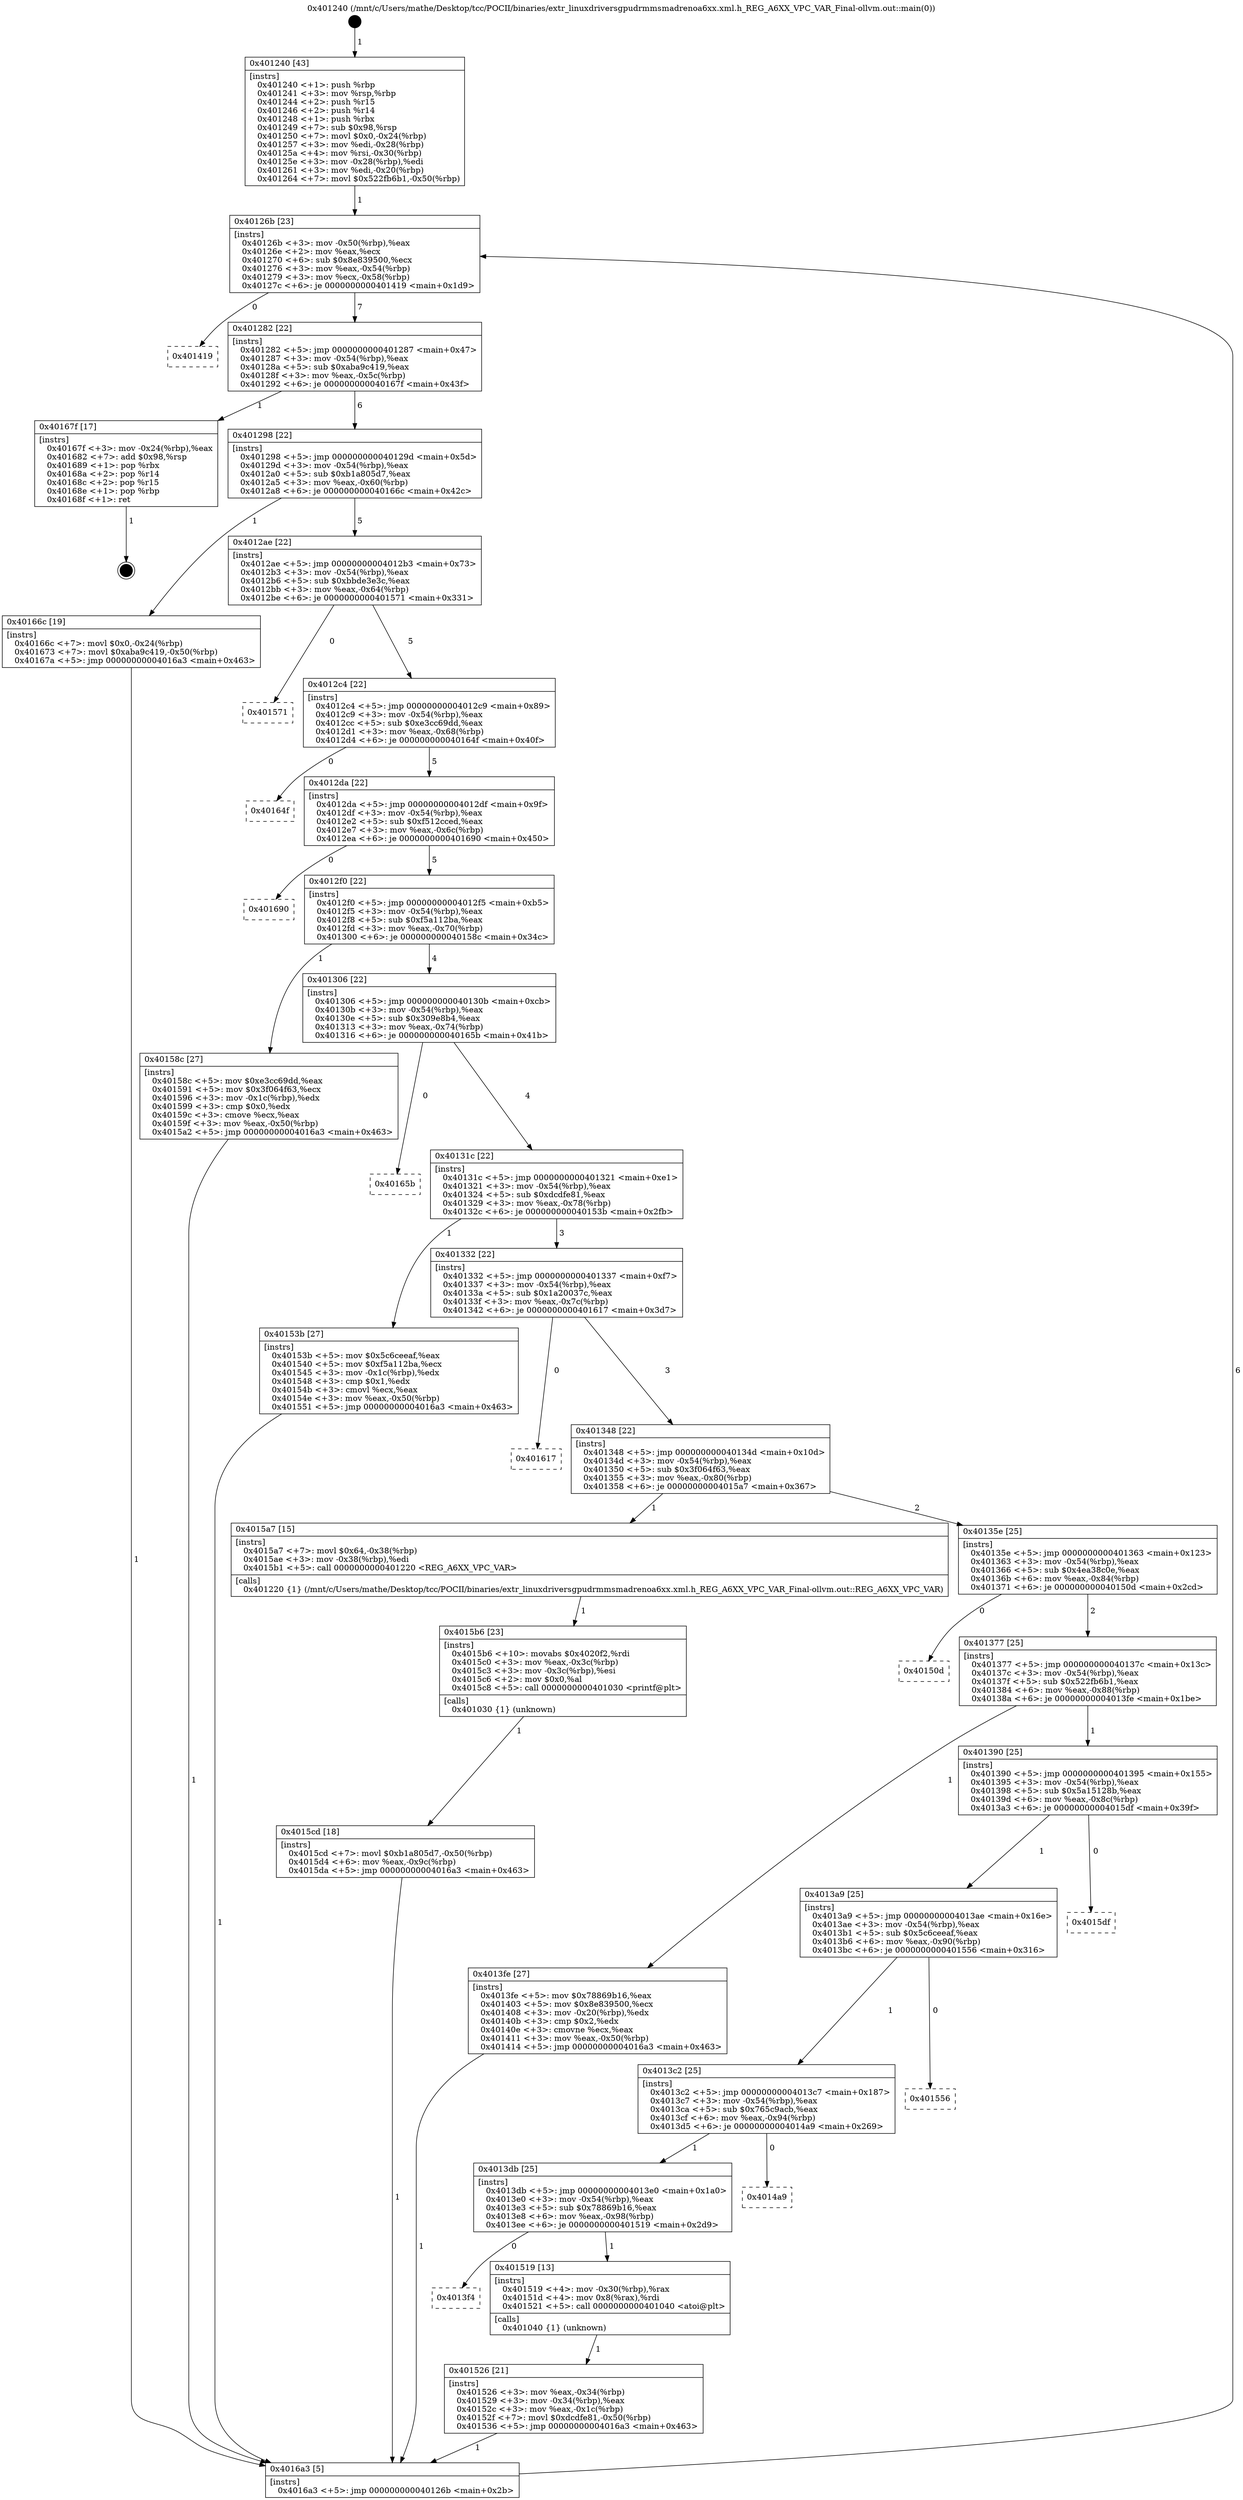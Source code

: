 digraph "0x401240" {
  label = "0x401240 (/mnt/c/Users/mathe/Desktop/tcc/POCII/binaries/extr_linuxdriversgpudrmmsmadrenoa6xx.xml.h_REG_A6XX_VPC_VAR_Final-ollvm.out::main(0))"
  labelloc = "t"
  node[shape=record]

  Entry [label="",width=0.3,height=0.3,shape=circle,fillcolor=black,style=filled]
  "0x40126b" [label="{
     0x40126b [23]\l
     | [instrs]\l
     &nbsp;&nbsp;0x40126b \<+3\>: mov -0x50(%rbp),%eax\l
     &nbsp;&nbsp;0x40126e \<+2\>: mov %eax,%ecx\l
     &nbsp;&nbsp;0x401270 \<+6\>: sub $0x8e839500,%ecx\l
     &nbsp;&nbsp;0x401276 \<+3\>: mov %eax,-0x54(%rbp)\l
     &nbsp;&nbsp;0x401279 \<+3\>: mov %ecx,-0x58(%rbp)\l
     &nbsp;&nbsp;0x40127c \<+6\>: je 0000000000401419 \<main+0x1d9\>\l
  }"]
  "0x401419" [label="{
     0x401419\l
  }", style=dashed]
  "0x401282" [label="{
     0x401282 [22]\l
     | [instrs]\l
     &nbsp;&nbsp;0x401282 \<+5\>: jmp 0000000000401287 \<main+0x47\>\l
     &nbsp;&nbsp;0x401287 \<+3\>: mov -0x54(%rbp),%eax\l
     &nbsp;&nbsp;0x40128a \<+5\>: sub $0xaba9c419,%eax\l
     &nbsp;&nbsp;0x40128f \<+3\>: mov %eax,-0x5c(%rbp)\l
     &nbsp;&nbsp;0x401292 \<+6\>: je 000000000040167f \<main+0x43f\>\l
  }"]
  Exit [label="",width=0.3,height=0.3,shape=circle,fillcolor=black,style=filled,peripheries=2]
  "0x40167f" [label="{
     0x40167f [17]\l
     | [instrs]\l
     &nbsp;&nbsp;0x40167f \<+3\>: mov -0x24(%rbp),%eax\l
     &nbsp;&nbsp;0x401682 \<+7\>: add $0x98,%rsp\l
     &nbsp;&nbsp;0x401689 \<+1\>: pop %rbx\l
     &nbsp;&nbsp;0x40168a \<+2\>: pop %r14\l
     &nbsp;&nbsp;0x40168c \<+2\>: pop %r15\l
     &nbsp;&nbsp;0x40168e \<+1\>: pop %rbp\l
     &nbsp;&nbsp;0x40168f \<+1\>: ret\l
  }"]
  "0x401298" [label="{
     0x401298 [22]\l
     | [instrs]\l
     &nbsp;&nbsp;0x401298 \<+5\>: jmp 000000000040129d \<main+0x5d\>\l
     &nbsp;&nbsp;0x40129d \<+3\>: mov -0x54(%rbp),%eax\l
     &nbsp;&nbsp;0x4012a0 \<+5\>: sub $0xb1a805d7,%eax\l
     &nbsp;&nbsp;0x4012a5 \<+3\>: mov %eax,-0x60(%rbp)\l
     &nbsp;&nbsp;0x4012a8 \<+6\>: je 000000000040166c \<main+0x42c\>\l
  }"]
  "0x4015cd" [label="{
     0x4015cd [18]\l
     | [instrs]\l
     &nbsp;&nbsp;0x4015cd \<+7\>: movl $0xb1a805d7,-0x50(%rbp)\l
     &nbsp;&nbsp;0x4015d4 \<+6\>: mov %eax,-0x9c(%rbp)\l
     &nbsp;&nbsp;0x4015da \<+5\>: jmp 00000000004016a3 \<main+0x463\>\l
  }"]
  "0x40166c" [label="{
     0x40166c [19]\l
     | [instrs]\l
     &nbsp;&nbsp;0x40166c \<+7\>: movl $0x0,-0x24(%rbp)\l
     &nbsp;&nbsp;0x401673 \<+7\>: movl $0xaba9c419,-0x50(%rbp)\l
     &nbsp;&nbsp;0x40167a \<+5\>: jmp 00000000004016a3 \<main+0x463\>\l
  }"]
  "0x4012ae" [label="{
     0x4012ae [22]\l
     | [instrs]\l
     &nbsp;&nbsp;0x4012ae \<+5\>: jmp 00000000004012b3 \<main+0x73\>\l
     &nbsp;&nbsp;0x4012b3 \<+3\>: mov -0x54(%rbp),%eax\l
     &nbsp;&nbsp;0x4012b6 \<+5\>: sub $0xbbde3e3c,%eax\l
     &nbsp;&nbsp;0x4012bb \<+3\>: mov %eax,-0x64(%rbp)\l
     &nbsp;&nbsp;0x4012be \<+6\>: je 0000000000401571 \<main+0x331\>\l
  }"]
  "0x4015b6" [label="{
     0x4015b6 [23]\l
     | [instrs]\l
     &nbsp;&nbsp;0x4015b6 \<+10\>: movabs $0x4020f2,%rdi\l
     &nbsp;&nbsp;0x4015c0 \<+3\>: mov %eax,-0x3c(%rbp)\l
     &nbsp;&nbsp;0x4015c3 \<+3\>: mov -0x3c(%rbp),%esi\l
     &nbsp;&nbsp;0x4015c6 \<+2\>: mov $0x0,%al\l
     &nbsp;&nbsp;0x4015c8 \<+5\>: call 0000000000401030 \<printf@plt\>\l
     | [calls]\l
     &nbsp;&nbsp;0x401030 \{1\} (unknown)\l
  }"]
  "0x401571" [label="{
     0x401571\l
  }", style=dashed]
  "0x4012c4" [label="{
     0x4012c4 [22]\l
     | [instrs]\l
     &nbsp;&nbsp;0x4012c4 \<+5\>: jmp 00000000004012c9 \<main+0x89\>\l
     &nbsp;&nbsp;0x4012c9 \<+3\>: mov -0x54(%rbp),%eax\l
     &nbsp;&nbsp;0x4012cc \<+5\>: sub $0xe3cc69dd,%eax\l
     &nbsp;&nbsp;0x4012d1 \<+3\>: mov %eax,-0x68(%rbp)\l
     &nbsp;&nbsp;0x4012d4 \<+6\>: je 000000000040164f \<main+0x40f\>\l
  }"]
  "0x401526" [label="{
     0x401526 [21]\l
     | [instrs]\l
     &nbsp;&nbsp;0x401526 \<+3\>: mov %eax,-0x34(%rbp)\l
     &nbsp;&nbsp;0x401529 \<+3\>: mov -0x34(%rbp),%eax\l
     &nbsp;&nbsp;0x40152c \<+3\>: mov %eax,-0x1c(%rbp)\l
     &nbsp;&nbsp;0x40152f \<+7\>: movl $0xdcdfe81,-0x50(%rbp)\l
     &nbsp;&nbsp;0x401536 \<+5\>: jmp 00000000004016a3 \<main+0x463\>\l
  }"]
  "0x40164f" [label="{
     0x40164f\l
  }", style=dashed]
  "0x4012da" [label="{
     0x4012da [22]\l
     | [instrs]\l
     &nbsp;&nbsp;0x4012da \<+5\>: jmp 00000000004012df \<main+0x9f\>\l
     &nbsp;&nbsp;0x4012df \<+3\>: mov -0x54(%rbp),%eax\l
     &nbsp;&nbsp;0x4012e2 \<+5\>: sub $0xf512cced,%eax\l
     &nbsp;&nbsp;0x4012e7 \<+3\>: mov %eax,-0x6c(%rbp)\l
     &nbsp;&nbsp;0x4012ea \<+6\>: je 0000000000401690 \<main+0x450\>\l
  }"]
  "0x4013f4" [label="{
     0x4013f4\l
  }", style=dashed]
  "0x401690" [label="{
     0x401690\l
  }", style=dashed]
  "0x4012f0" [label="{
     0x4012f0 [22]\l
     | [instrs]\l
     &nbsp;&nbsp;0x4012f0 \<+5\>: jmp 00000000004012f5 \<main+0xb5\>\l
     &nbsp;&nbsp;0x4012f5 \<+3\>: mov -0x54(%rbp),%eax\l
     &nbsp;&nbsp;0x4012f8 \<+5\>: sub $0xf5a112ba,%eax\l
     &nbsp;&nbsp;0x4012fd \<+3\>: mov %eax,-0x70(%rbp)\l
     &nbsp;&nbsp;0x401300 \<+6\>: je 000000000040158c \<main+0x34c\>\l
  }"]
  "0x401519" [label="{
     0x401519 [13]\l
     | [instrs]\l
     &nbsp;&nbsp;0x401519 \<+4\>: mov -0x30(%rbp),%rax\l
     &nbsp;&nbsp;0x40151d \<+4\>: mov 0x8(%rax),%rdi\l
     &nbsp;&nbsp;0x401521 \<+5\>: call 0000000000401040 \<atoi@plt\>\l
     | [calls]\l
     &nbsp;&nbsp;0x401040 \{1\} (unknown)\l
  }"]
  "0x40158c" [label="{
     0x40158c [27]\l
     | [instrs]\l
     &nbsp;&nbsp;0x40158c \<+5\>: mov $0xe3cc69dd,%eax\l
     &nbsp;&nbsp;0x401591 \<+5\>: mov $0x3f064f63,%ecx\l
     &nbsp;&nbsp;0x401596 \<+3\>: mov -0x1c(%rbp),%edx\l
     &nbsp;&nbsp;0x401599 \<+3\>: cmp $0x0,%edx\l
     &nbsp;&nbsp;0x40159c \<+3\>: cmove %ecx,%eax\l
     &nbsp;&nbsp;0x40159f \<+3\>: mov %eax,-0x50(%rbp)\l
     &nbsp;&nbsp;0x4015a2 \<+5\>: jmp 00000000004016a3 \<main+0x463\>\l
  }"]
  "0x401306" [label="{
     0x401306 [22]\l
     | [instrs]\l
     &nbsp;&nbsp;0x401306 \<+5\>: jmp 000000000040130b \<main+0xcb\>\l
     &nbsp;&nbsp;0x40130b \<+3\>: mov -0x54(%rbp),%eax\l
     &nbsp;&nbsp;0x40130e \<+5\>: sub $0x309e8b4,%eax\l
     &nbsp;&nbsp;0x401313 \<+3\>: mov %eax,-0x74(%rbp)\l
     &nbsp;&nbsp;0x401316 \<+6\>: je 000000000040165b \<main+0x41b\>\l
  }"]
  "0x4013db" [label="{
     0x4013db [25]\l
     | [instrs]\l
     &nbsp;&nbsp;0x4013db \<+5\>: jmp 00000000004013e0 \<main+0x1a0\>\l
     &nbsp;&nbsp;0x4013e0 \<+3\>: mov -0x54(%rbp),%eax\l
     &nbsp;&nbsp;0x4013e3 \<+5\>: sub $0x78869b16,%eax\l
     &nbsp;&nbsp;0x4013e8 \<+6\>: mov %eax,-0x98(%rbp)\l
     &nbsp;&nbsp;0x4013ee \<+6\>: je 0000000000401519 \<main+0x2d9\>\l
  }"]
  "0x40165b" [label="{
     0x40165b\l
  }", style=dashed]
  "0x40131c" [label="{
     0x40131c [22]\l
     | [instrs]\l
     &nbsp;&nbsp;0x40131c \<+5\>: jmp 0000000000401321 \<main+0xe1\>\l
     &nbsp;&nbsp;0x401321 \<+3\>: mov -0x54(%rbp),%eax\l
     &nbsp;&nbsp;0x401324 \<+5\>: sub $0xdcdfe81,%eax\l
     &nbsp;&nbsp;0x401329 \<+3\>: mov %eax,-0x78(%rbp)\l
     &nbsp;&nbsp;0x40132c \<+6\>: je 000000000040153b \<main+0x2fb\>\l
  }"]
  "0x4014a9" [label="{
     0x4014a9\l
  }", style=dashed]
  "0x40153b" [label="{
     0x40153b [27]\l
     | [instrs]\l
     &nbsp;&nbsp;0x40153b \<+5\>: mov $0x5c6ceeaf,%eax\l
     &nbsp;&nbsp;0x401540 \<+5\>: mov $0xf5a112ba,%ecx\l
     &nbsp;&nbsp;0x401545 \<+3\>: mov -0x1c(%rbp),%edx\l
     &nbsp;&nbsp;0x401548 \<+3\>: cmp $0x1,%edx\l
     &nbsp;&nbsp;0x40154b \<+3\>: cmovl %ecx,%eax\l
     &nbsp;&nbsp;0x40154e \<+3\>: mov %eax,-0x50(%rbp)\l
     &nbsp;&nbsp;0x401551 \<+5\>: jmp 00000000004016a3 \<main+0x463\>\l
  }"]
  "0x401332" [label="{
     0x401332 [22]\l
     | [instrs]\l
     &nbsp;&nbsp;0x401332 \<+5\>: jmp 0000000000401337 \<main+0xf7\>\l
     &nbsp;&nbsp;0x401337 \<+3\>: mov -0x54(%rbp),%eax\l
     &nbsp;&nbsp;0x40133a \<+5\>: sub $0x1a20037c,%eax\l
     &nbsp;&nbsp;0x40133f \<+3\>: mov %eax,-0x7c(%rbp)\l
     &nbsp;&nbsp;0x401342 \<+6\>: je 0000000000401617 \<main+0x3d7\>\l
  }"]
  "0x4013c2" [label="{
     0x4013c2 [25]\l
     | [instrs]\l
     &nbsp;&nbsp;0x4013c2 \<+5\>: jmp 00000000004013c7 \<main+0x187\>\l
     &nbsp;&nbsp;0x4013c7 \<+3\>: mov -0x54(%rbp),%eax\l
     &nbsp;&nbsp;0x4013ca \<+5\>: sub $0x765c9acb,%eax\l
     &nbsp;&nbsp;0x4013cf \<+6\>: mov %eax,-0x94(%rbp)\l
     &nbsp;&nbsp;0x4013d5 \<+6\>: je 00000000004014a9 \<main+0x269\>\l
  }"]
  "0x401617" [label="{
     0x401617\l
  }", style=dashed]
  "0x401348" [label="{
     0x401348 [22]\l
     | [instrs]\l
     &nbsp;&nbsp;0x401348 \<+5\>: jmp 000000000040134d \<main+0x10d\>\l
     &nbsp;&nbsp;0x40134d \<+3\>: mov -0x54(%rbp),%eax\l
     &nbsp;&nbsp;0x401350 \<+5\>: sub $0x3f064f63,%eax\l
     &nbsp;&nbsp;0x401355 \<+3\>: mov %eax,-0x80(%rbp)\l
     &nbsp;&nbsp;0x401358 \<+6\>: je 00000000004015a7 \<main+0x367\>\l
  }"]
  "0x401556" [label="{
     0x401556\l
  }", style=dashed]
  "0x4015a7" [label="{
     0x4015a7 [15]\l
     | [instrs]\l
     &nbsp;&nbsp;0x4015a7 \<+7\>: movl $0x64,-0x38(%rbp)\l
     &nbsp;&nbsp;0x4015ae \<+3\>: mov -0x38(%rbp),%edi\l
     &nbsp;&nbsp;0x4015b1 \<+5\>: call 0000000000401220 \<REG_A6XX_VPC_VAR\>\l
     | [calls]\l
     &nbsp;&nbsp;0x401220 \{1\} (/mnt/c/Users/mathe/Desktop/tcc/POCII/binaries/extr_linuxdriversgpudrmmsmadrenoa6xx.xml.h_REG_A6XX_VPC_VAR_Final-ollvm.out::REG_A6XX_VPC_VAR)\l
  }"]
  "0x40135e" [label="{
     0x40135e [25]\l
     | [instrs]\l
     &nbsp;&nbsp;0x40135e \<+5\>: jmp 0000000000401363 \<main+0x123\>\l
     &nbsp;&nbsp;0x401363 \<+3\>: mov -0x54(%rbp),%eax\l
     &nbsp;&nbsp;0x401366 \<+5\>: sub $0x4ea38c0e,%eax\l
     &nbsp;&nbsp;0x40136b \<+6\>: mov %eax,-0x84(%rbp)\l
     &nbsp;&nbsp;0x401371 \<+6\>: je 000000000040150d \<main+0x2cd\>\l
  }"]
  "0x4013a9" [label="{
     0x4013a9 [25]\l
     | [instrs]\l
     &nbsp;&nbsp;0x4013a9 \<+5\>: jmp 00000000004013ae \<main+0x16e\>\l
     &nbsp;&nbsp;0x4013ae \<+3\>: mov -0x54(%rbp),%eax\l
     &nbsp;&nbsp;0x4013b1 \<+5\>: sub $0x5c6ceeaf,%eax\l
     &nbsp;&nbsp;0x4013b6 \<+6\>: mov %eax,-0x90(%rbp)\l
     &nbsp;&nbsp;0x4013bc \<+6\>: je 0000000000401556 \<main+0x316\>\l
  }"]
  "0x40150d" [label="{
     0x40150d\l
  }", style=dashed]
  "0x401377" [label="{
     0x401377 [25]\l
     | [instrs]\l
     &nbsp;&nbsp;0x401377 \<+5\>: jmp 000000000040137c \<main+0x13c\>\l
     &nbsp;&nbsp;0x40137c \<+3\>: mov -0x54(%rbp),%eax\l
     &nbsp;&nbsp;0x40137f \<+5\>: sub $0x522fb6b1,%eax\l
     &nbsp;&nbsp;0x401384 \<+6\>: mov %eax,-0x88(%rbp)\l
     &nbsp;&nbsp;0x40138a \<+6\>: je 00000000004013fe \<main+0x1be\>\l
  }"]
  "0x4015df" [label="{
     0x4015df\l
  }", style=dashed]
  "0x4013fe" [label="{
     0x4013fe [27]\l
     | [instrs]\l
     &nbsp;&nbsp;0x4013fe \<+5\>: mov $0x78869b16,%eax\l
     &nbsp;&nbsp;0x401403 \<+5\>: mov $0x8e839500,%ecx\l
     &nbsp;&nbsp;0x401408 \<+3\>: mov -0x20(%rbp),%edx\l
     &nbsp;&nbsp;0x40140b \<+3\>: cmp $0x2,%edx\l
     &nbsp;&nbsp;0x40140e \<+3\>: cmovne %ecx,%eax\l
     &nbsp;&nbsp;0x401411 \<+3\>: mov %eax,-0x50(%rbp)\l
     &nbsp;&nbsp;0x401414 \<+5\>: jmp 00000000004016a3 \<main+0x463\>\l
  }"]
  "0x401390" [label="{
     0x401390 [25]\l
     | [instrs]\l
     &nbsp;&nbsp;0x401390 \<+5\>: jmp 0000000000401395 \<main+0x155\>\l
     &nbsp;&nbsp;0x401395 \<+3\>: mov -0x54(%rbp),%eax\l
     &nbsp;&nbsp;0x401398 \<+5\>: sub $0x5a15128b,%eax\l
     &nbsp;&nbsp;0x40139d \<+6\>: mov %eax,-0x8c(%rbp)\l
     &nbsp;&nbsp;0x4013a3 \<+6\>: je 00000000004015df \<main+0x39f\>\l
  }"]
  "0x4016a3" [label="{
     0x4016a3 [5]\l
     | [instrs]\l
     &nbsp;&nbsp;0x4016a3 \<+5\>: jmp 000000000040126b \<main+0x2b\>\l
  }"]
  "0x401240" [label="{
     0x401240 [43]\l
     | [instrs]\l
     &nbsp;&nbsp;0x401240 \<+1\>: push %rbp\l
     &nbsp;&nbsp;0x401241 \<+3\>: mov %rsp,%rbp\l
     &nbsp;&nbsp;0x401244 \<+2\>: push %r15\l
     &nbsp;&nbsp;0x401246 \<+2\>: push %r14\l
     &nbsp;&nbsp;0x401248 \<+1\>: push %rbx\l
     &nbsp;&nbsp;0x401249 \<+7\>: sub $0x98,%rsp\l
     &nbsp;&nbsp;0x401250 \<+7\>: movl $0x0,-0x24(%rbp)\l
     &nbsp;&nbsp;0x401257 \<+3\>: mov %edi,-0x28(%rbp)\l
     &nbsp;&nbsp;0x40125a \<+4\>: mov %rsi,-0x30(%rbp)\l
     &nbsp;&nbsp;0x40125e \<+3\>: mov -0x28(%rbp),%edi\l
     &nbsp;&nbsp;0x401261 \<+3\>: mov %edi,-0x20(%rbp)\l
     &nbsp;&nbsp;0x401264 \<+7\>: movl $0x522fb6b1,-0x50(%rbp)\l
  }"]
  Entry -> "0x401240" [label=" 1"]
  "0x40126b" -> "0x401419" [label=" 0"]
  "0x40126b" -> "0x401282" [label=" 7"]
  "0x40167f" -> Exit [label=" 1"]
  "0x401282" -> "0x40167f" [label=" 1"]
  "0x401282" -> "0x401298" [label=" 6"]
  "0x40166c" -> "0x4016a3" [label=" 1"]
  "0x401298" -> "0x40166c" [label=" 1"]
  "0x401298" -> "0x4012ae" [label=" 5"]
  "0x4015cd" -> "0x4016a3" [label=" 1"]
  "0x4012ae" -> "0x401571" [label=" 0"]
  "0x4012ae" -> "0x4012c4" [label=" 5"]
  "0x4015b6" -> "0x4015cd" [label=" 1"]
  "0x4012c4" -> "0x40164f" [label=" 0"]
  "0x4012c4" -> "0x4012da" [label=" 5"]
  "0x4015a7" -> "0x4015b6" [label=" 1"]
  "0x4012da" -> "0x401690" [label=" 0"]
  "0x4012da" -> "0x4012f0" [label=" 5"]
  "0x40158c" -> "0x4016a3" [label=" 1"]
  "0x4012f0" -> "0x40158c" [label=" 1"]
  "0x4012f0" -> "0x401306" [label=" 4"]
  "0x40153b" -> "0x4016a3" [label=" 1"]
  "0x401306" -> "0x40165b" [label=" 0"]
  "0x401306" -> "0x40131c" [label=" 4"]
  "0x401519" -> "0x401526" [label=" 1"]
  "0x40131c" -> "0x40153b" [label=" 1"]
  "0x40131c" -> "0x401332" [label=" 3"]
  "0x4013db" -> "0x4013f4" [label=" 0"]
  "0x401332" -> "0x401617" [label=" 0"]
  "0x401332" -> "0x401348" [label=" 3"]
  "0x401526" -> "0x4016a3" [label=" 1"]
  "0x401348" -> "0x4015a7" [label=" 1"]
  "0x401348" -> "0x40135e" [label=" 2"]
  "0x4013c2" -> "0x4013db" [label=" 1"]
  "0x40135e" -> "0x40150d" [label=" 0"]
  "0x40135e" -> "0x401377" [label=" 2"]
  "0x4013db" -> "0x401519" [label=" 1"]
  "0x401377" -> "0x4013fe" [label=" 1"]
  "0x401377" -> "0x401390" [label=" 1"]
  "0x4013fe" -> "0x4016a3" [label=" 1"]
  "0x401240" -> "0x40126b" [label=" 1"]
  "0x4016a3" -> "0x40126b" [label=" 6"]
  "0x4013a9" -> "0x4013c2" [label=" 1"]
  "0x401390" -> "0x4015df" [label=" 0"]
  "0x401390" -> "0x4013a9" [label=" 1"]
  "0x4013c2" -> "0x4014a9" [label=" 0"]
  "0x4013a9" -> "0x401556" [label=" 0"]
}
